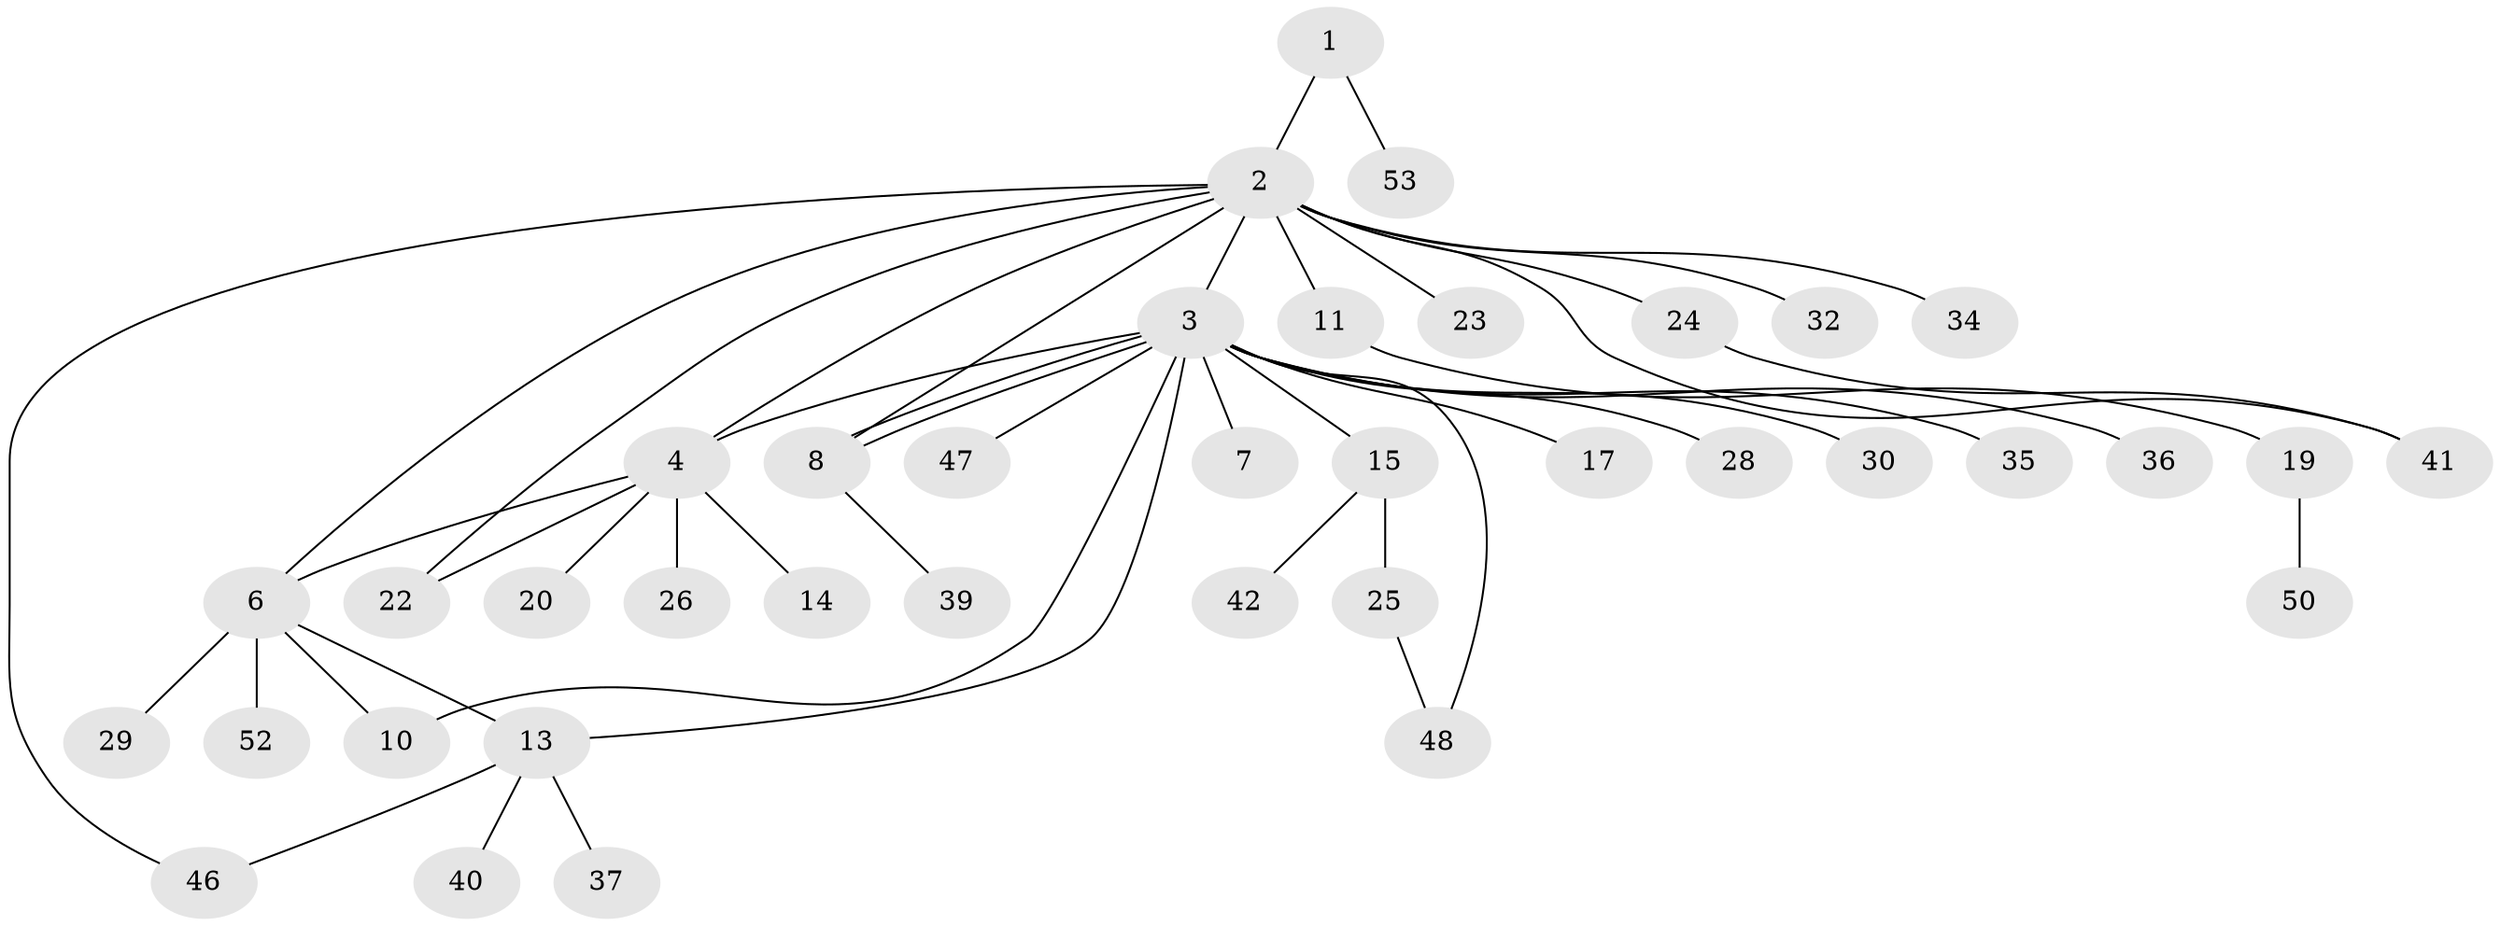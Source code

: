 // original degree distribution, {3: 0.09259259259259259, 12: 0.018518518518518517, 17: 0.018518518518518517, 8: 0.018518518518518517, 1: 0.5185185185185185, 7: 0.018518518518518517, 2: 0.2222222222222222, 5: 0.05555555555555555, 4: 0.037037037037037035}
// Generated by graph-tools (version 1.1) at 2025/11/02/27/25 16:11:15]
// undirected, 38 vertices, 47 edges
graph export_dot {
graph [start="1"]
  node [color=gray90,style=filled];
  1 [super="+9"];
  2 [super="+27"];
  3 [super="+5"];
  4 [super="+33"];
  6 [super="+18"];
  7 [super="+12"];
  8 [super="+43"];
  10 [super="+44"];
  11;
  13 [super="+16"];
  14;
  15 [super="+54"];
  17 [super="+21"];
  19 [super="+31"];
  20;
  22;
  23;
  24;
  25 [super="+38"];
  26 [super="+45"];
  28;
  29;
  30;
  32;
  34;
  35;
  36;
  37 [super="+49"];
  39;
  40;
  41;
  42;
  46 [super="+51"];
  47;
  48;
  50;
  52;
  53;
  1 -- 2;
  1 -- 53;
  2 -- 3 [weight=2];
  2 -- 4;
  2 -- 6;
  2 -- 8;
  2 -- 11;
  2 -- 22;
  2 -- 23;
  2 -- 24 [weight=2];
  2 -- 32;
  2 -- 46;
  2 -- 34;
  2 -- 41;
  3 -- 4;
  3 -- 7;
  3 -- 8;
  3 -- 8;
  3 -- 10;
  3 -- 15;
  3 -- 17;
  3 -- 28;
  3 -- 30;
  3 -- 35;
  3 -- 36;
  3 -- 47;
  3 -- 48;
  3 -- 13;
  4 -- 6;
  4 -- 14;
  4 -- 20;
  4 -- 22;
  4 -- 26;
  6 -- 13 [weight=3];
  6 -- 29;
  6 -- 52;
  6 -- 10;
  8 -- 39;
  11 -- 19;
  13 -- 37;
  13 -- 40;
  13 -- 46;
  15 -- 25;
  15 -- 42;
  19 -- 50;
  24 -- 41;
  25 -- 48;
}
